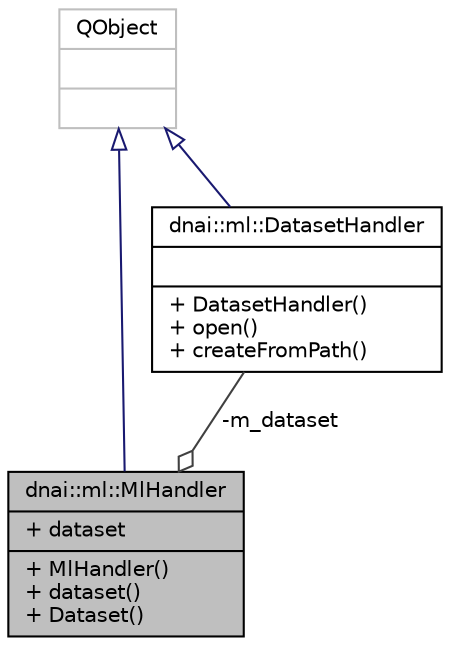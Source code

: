 digraph "dnai::ml::MlHandler"
{
  edge [fontname="Helvetica",fontsize="10",labelfontname="Helvetica",labelfontsize="10"];
  node [fontname="Helvetica",fontsize="10",shape=record];
  Node1 [label="{dnai::ml::MlHandler\n|+ dataset\l|+ MlHandler()\l+ dataset()\l+ Dataset()\l}",height=0.2,width=0.4,color="black", fillcolor="grey75", style="filled", fontcolor="black"];
  Node2 -> Node1 [dir="back",color="midnightblue",fontsize="10",style="solid",arrowtail="onormal",fontname="Helvetica"];
  Node2 [label="{QObject\n||}",height=0.2,width=0.4,color="grey75", fillcolor="white", style="filled"];
  Node3 -> Node1 [color="grey25",fontsize="10",style="solid",label=" -m_dataset" ,arrowhead="odiamond",fontname="Helvetica"];
  Node3 [label="{dnai::ml::DatasetHandler\n||+ DatasetHandler()\l+ open()\l+ createFromPath()\l}",height=0.2,width=0.4,color="black", fillcolor="white", style="filled",URL="$classdnai_1_1ml_1_1_dataset_handler.html"];
  Node2 -> Node3 [dir="back",color="midnightblue",fontsize="10",style="solid",arrowtail="onormal",fontname="Helvetica"];
}
